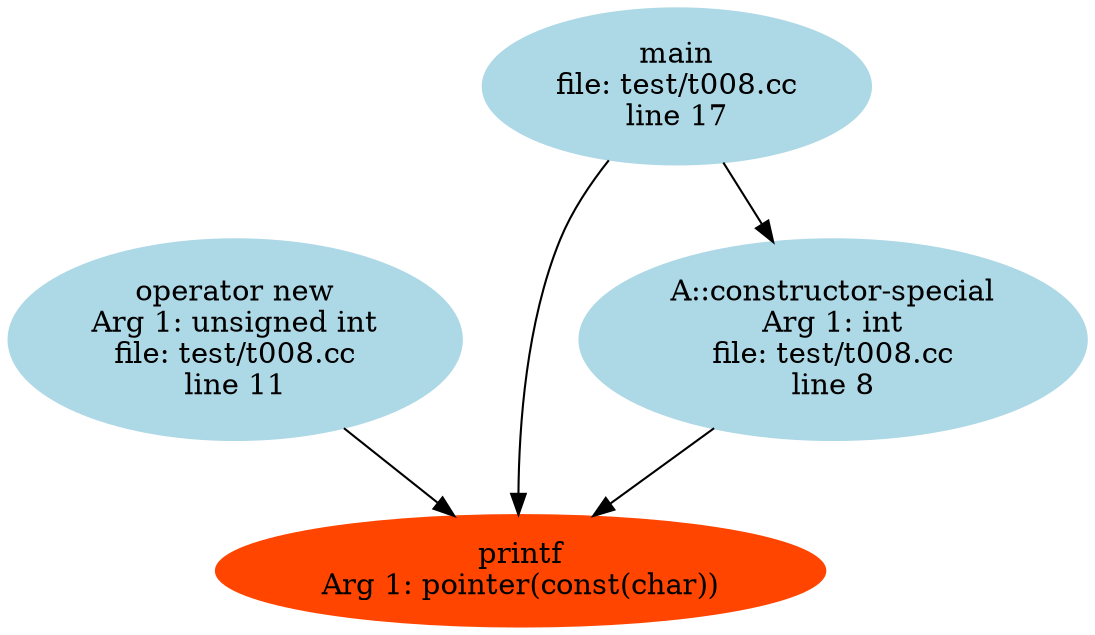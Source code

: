 digraph "CFG" {
    node [ color = "lightblue", style = filled ];
    edge [ arrowtail=odot ];
    "3" [label="operator new\nArg 1: unsigned int\nfile: test/t008.cc\nline 11"];
    "3" -> "1";
    "2" [label="A::constructor-special\nArg 1: int\nfile: test/t008.cc\nline 8"];
    "2" -> "1";
    "1" [label="printf\nArg 1: pointer(const(char))", color="OrangeRed"];
    "0" [label="main\nfile: test/t008.cc\nline 17"];
    "0" -> "1";
    "0" -> "2";
}
